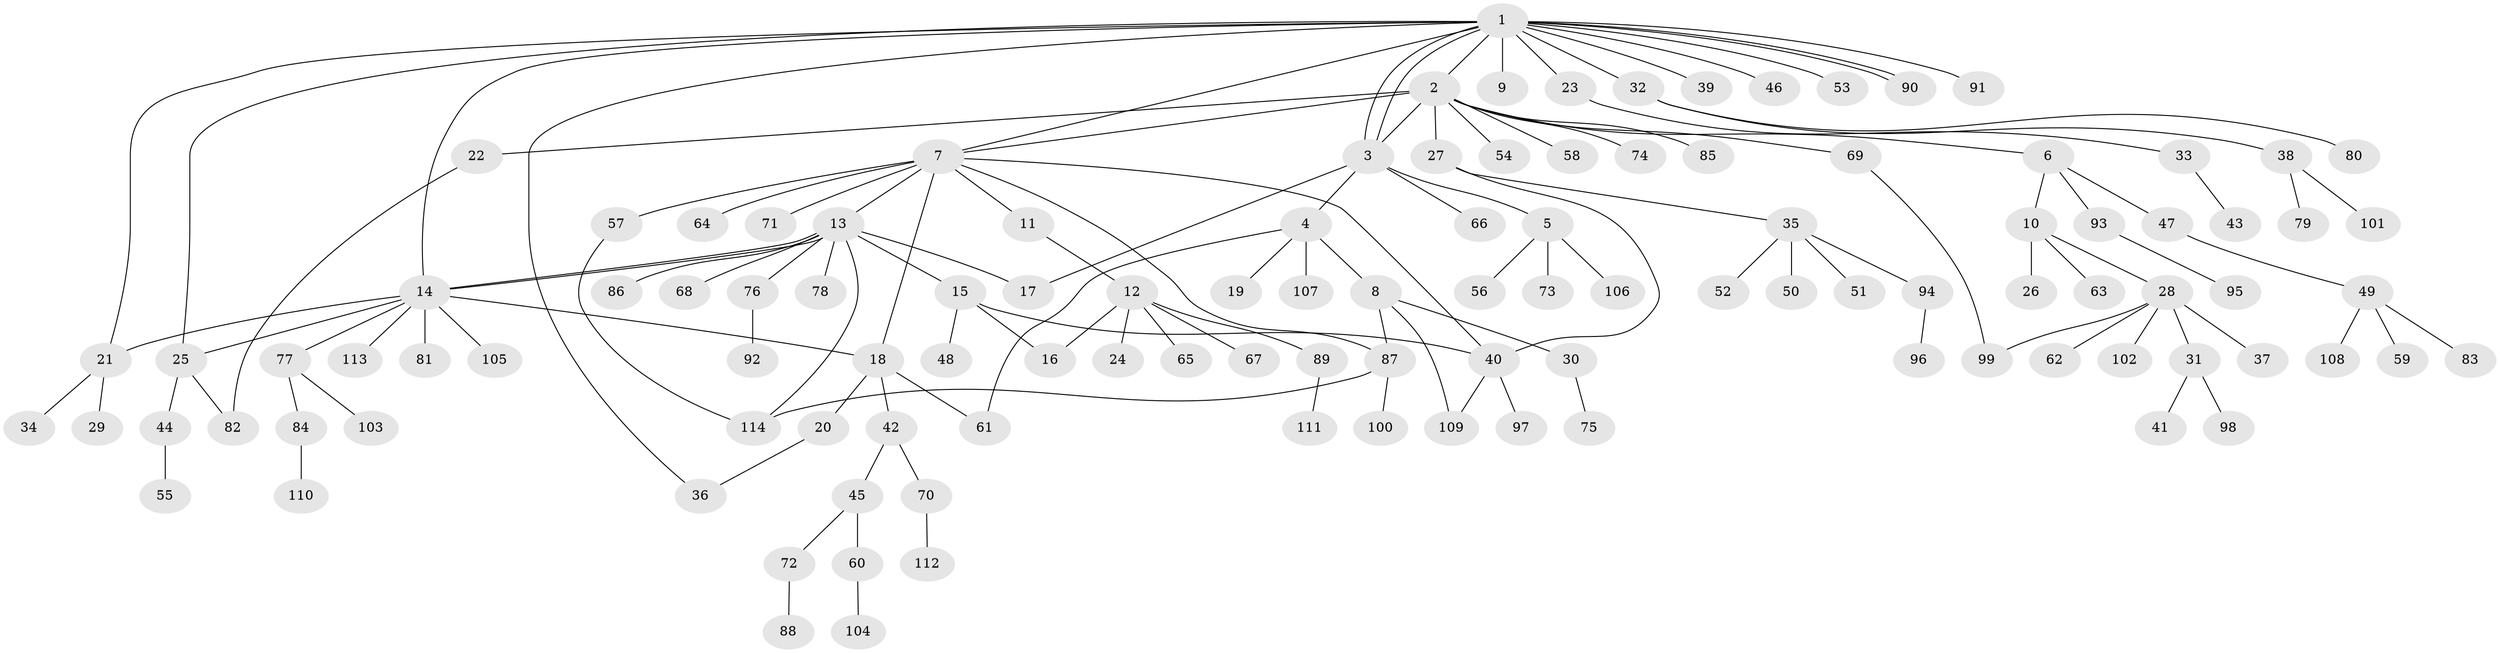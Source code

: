 // Generated by graph-tools (version 1.1) at 2025/01/03/09/25 03:01:51]
// undirected, 114 vertices, 134 edges
graph export_dot {
graph [start="1"]
  node [color=gray90,style=filled];
  1;
  2;
  3;
  4;
  5;
  6;
  7;
  8;
  9;
  10;
  11;
  12;
  13;
  14;
  15;
  16;
  17;
  18;
  19;
  20;
  21;
  22;
  23;
  24;
  25;
  26;
  27;
  28;
  29;
  30;
  31;
  32;
  33;
  34;
  35;
  36;
  37;
  38;
  39;
  40;
  41;
  42;
  43;
  44;
  45;
  46;
  47;
  48;
  49;
  50;
  51;
  52;
  53;
  54;
  55;
  56;
  57;
  58;
  59;
  60;
  61;
  62;
  63;
  64;
  65;
  66;
  67;
  68;
  69;
  70;
  71;
  72;
  73;
  74;
  75;
  76;
  77;
  78;
  79;
  80;
  81;
  82;
  83;
  84;
  85;
  86;
  87;
  88;
  89;
  90;
  91;
  92;
  93;
  94;
  95;
  96;
  97;
  98;
  99;
  100;
  101;
  102;
  103;
  104;
  105;
  106;
  107;
  108;
  109;
  110;
  111;
  112;
  113;
  114;
  1 -- 2;
  1 -- 3;
  1 -- 3;
  1 -- 7;
  1 -- 9;
  1 -- 14;
  1 -- 21;
  1 -- 23;
  1 -- 25;
  1 -- 32;
  1 -- 36;
  1 -- 39;
  1 -- 46;
  1 -- 53;
  1 -- 90;
  1 -- 90;
  1 -- 91;
  2 -- 3;
  2 -- 6;
  2 -- 7;
  2 -- 22;
  2 -- 27;
  2 -- 54;
  2 -- 58;
  2 -- 69;
  2 -- 74;
  2 -- 85;
  3 -- 4;
  3 -- 5;
  3 -- 17;
  3 -- 66;
  4 -- 8;
  4 -- 19;
  4 -- 61;
  4 -- 107;
  5 -- 56;
  5 -- 73;
  5 -- 106;
  6 -- 10;
  6 -- 47;
  6 -- 93;
  7 -- 11;
  7 -- 13;
  7 -- 18;
  7 -- 40;
  7 -- 57;
  7 -- 64;
  7 -- 71;
  7 -- 87;
  8 -- 30;
  8 -- 87;
  8 -- 109;
  10 -- 26;
  10 -- 28;
  10 -- 63;
  11 -- 12;
  12 -- 16;
  12 -- 24;
  12 -- 65;
  12 -- 67;
  12 -- 89;
  13 -- 14;
  13 -- 14;
  13 -- 15;
  13 -- 17;
  13 -- 68;
  13 -- 76;
  13 -- 78;
  13 -- 86;
  13 -- 114;
  14 -- 18;
  14 -- 21;
  14 -- 25;
  14 -- 77;
  14 -- 81;
  14 -- 105;
  14 -- 113;
  15 -- 16;
  15 -- 40;
  15 -- 48;
  18 -- 20;
  18 -- 42;
  18 -- 61;
  20 -- 36;
  21 -- 29;
  21 -- 34;
  22 -- 82;
  23 -- 33;
  25 -- 44;
  25 -- 82;
  27 -- 35;
  27 -- 40;
  28 -- 31;
  28 -- 37;
  28 -- 62;
  28 -- 99;
  28 -- 102;
  30 -- 75;
  31 -- 41;
  31 -- 98;
  32 -- 38;
  32 -- 80;
  33 -- 43;
  35 -- 50;
  35 -- 51;
  35 -- 52;
  35 -- 94;
  38 -- 79;
  38 -- 101;
  40 -- 97;
  40 -- 109;
  42 -- 45;
  42 -- 70;
  44 -- 55;
  45 -- 60;
  45 -- 72;
  47 -- 49;
  49 -- 59;
  49 -- 83;
  49 -- 108;
  57 -- 114;
  60 -- 104;
  69 -- 99;
  70 -- 112;
  72 -- 88;
  76 -- 92;
  77 -- 84;
  77 -- 103;
  84 -- 110;
  87 -- 100;
  87 -- 114;
  89 -- 111;
  93 -- 95;
  94 -- 96;
}
